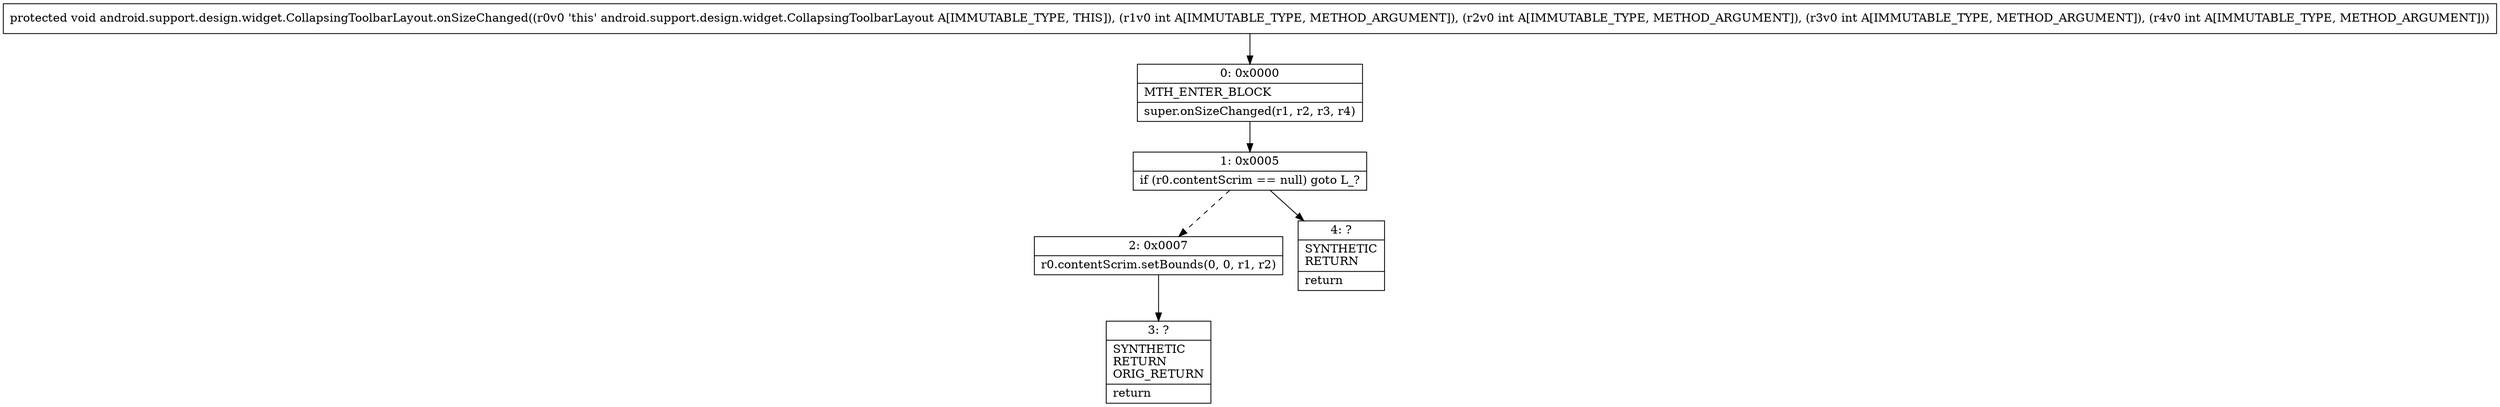 digraph "CFG forandroid.support.design.widget.CollapsingToolbarLayout.onSizeChanged(IIII)V" {
Node_0 [shape=record,label="{0\:\ 0x0000|MTH_ENTER_BLOCK\l|super.onSizeChanged(r1, r2, r3, r4)\l}"];
Node_1 [shape=record,label="{1\:\ 0x0005|if (r0.contentScrim == null) goto L_?\l}"];
Node_2 [shape=record,label="{2\:\ 0x0007|r0.contentScrim.setBounds(0, 0, r1, r2)\l}"];
Node_3 [shape=record,label="{3\:\ ?|SYNTHETIC\lRETURN\lORIG_RETURN\l|return\l}"];
Node_4 [shape=record,label="{4\:\ ?|SYNTHETIC\lRETURN\l|return\l}"];
MethodNode[shape=record,label="{protected void android.support.design.widget.CollapsingToolbarLayout.onSizeChanged((r0v0 'this' android.support.design.widget.CollapsingToolbarLayout A[IMMUTABLE_TYPE, THIS]), (r1v0 int A[IMMUTABLE_TYPE, METHOD_ARGUMENT]), (r2v0 int A[IMMUTABLE_TYPE, METHOD_ARGUMENT]), (r3v0 int A[IMMUTABLE_TYPE, METHOD_ARGUMENT]), (r4v0 int A[IMMUTABLE_TYPE, METHOD_ARGUMENT])) }"];
MethodNode -> Node_0;
Node_0 -> Node_1;
Node_1 -> Node_2[style=dashed];
Node_1 -> Node_4;
Node_2 -> Node_3;
}

